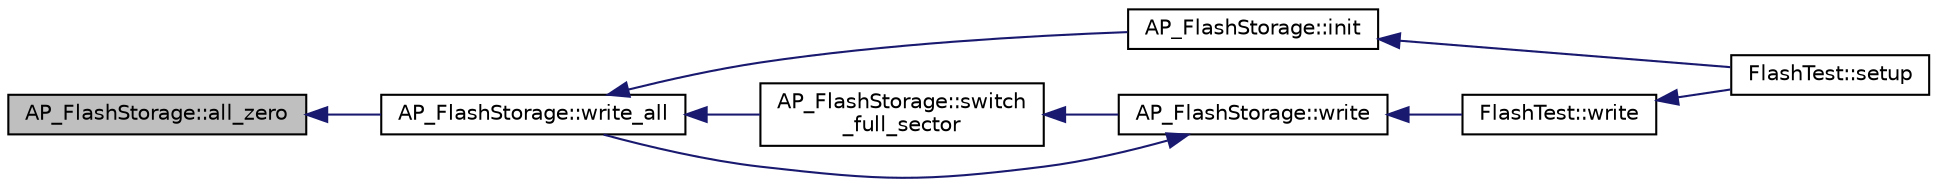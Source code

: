 digraph "AP_FlashStorage::all_zero"
{
 // INTERACTIVE_SVG=YES
  edge [fontname="Helvetica",fontsize="10",labelfontname="Helvetica",labelfontsize="10"];
  node [fontname="Helvetica",fontsize="10",shape=record];
  rankdir="LR";
  Node1 [label="AP_FlashStorage::all_zero",height=0.2,width=0.4,color="black", fillcolor="grey75", style="filled", fontcolor="black"];
  Node1 -> Node2 [dir="back",color="midnightblue",fontsize="10",style="solid",fontname="Helvetica"];
  Node2 [label="AP_FlashStorage::write_all",height=0.2,width=0.4,color="black", fillcolor="white", style="filled",URL="$classAP__FlashStorage.html#a583ab6eb8d0903174321272fc3c39f5d"];
  Node2 -> Node3 [dir="back",color="midnightblue",fontsize="10",style="solid",fontname="Helvetica"];
  Node3 [label="AP_FlashStorage::init",height=0.2,width=0.4,color="black", fillcolor="white", style="filled",URL="$classAP__FlashStorage.html#ac2133d4c431255ee294db68364dd43a3"];
  Node3 -> Node4 [dir="back",color="midnightblue",fontsize="10",style="solid",fontname="Helvetica"];
  Node4 [label="FlashTest::setup",height=0.2,width=0.4,color="black", fillcolor="white", style="filled",URL="$classFlashTest.html#a6c57c81a070382bd61c6ecd10ce5f1ee"];
  Node2 -> Node5 [dir="back",color="midnightblue",fontsize="10",style="solid",fontname="Helvetica"];
  Node5 [label="AP_FlashStorage::switch\l_full_sector",height=0.2,width=0.4,color="black", fillcolor="white", style="filled",URL="$classAP__FlashStorage.html#a0f1fcc2a684940d96a9288c104afc98d"];
  Node5 -> Node6 [dir="back",color="midnightblue",fontsize="10",style="solid",fontname="Helvetica"];
  Node6 [label="AP_FlashStorage::write",height=0.2,width=0.4,color="black", fillcolor="white", style="filled",URL="$classAP__FlashStorage.html#a0b06f85f5d21e01e5b2d76194bd8a075"];
  Node6 -> Node2 [dir="back",color="midnightblue",fontsize="10",style="solid",fontname="Helvetica"];
  Node6 -> Node7 [dir="back",color="midnightblue",fontsize="10",style="solid",fontname="Helvetica"];
  Node7 [label="FlashTest::write",height=0.2,width=0.4,color="black", fillcolor="white", style="filled",URL="$classFlashTest.html#af36af40bfac8e5a2d89c6c4dd22a1a42"];
  Node7 -> Node4 [dir="back",color="midnightblue",fontsize="10",style="solid",fontname="Helvetica"];
}
